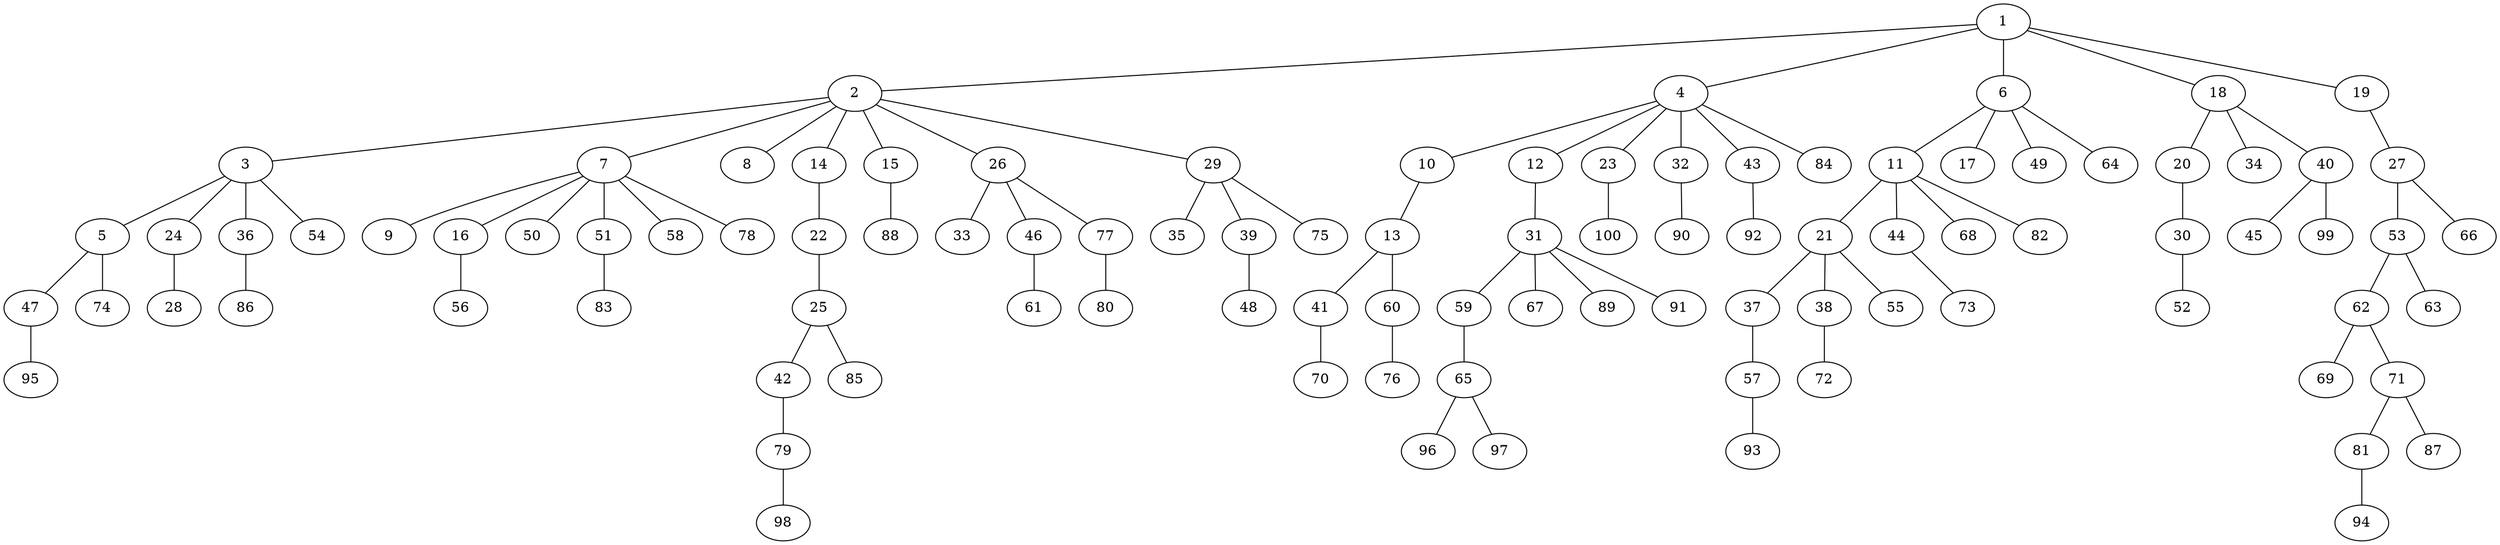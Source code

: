 graph graphname {1--2
1--4
1--6
1--18
1--19
2--3
2--7
2--8
2--14
2--15
2--26
2--29
3--5
3--24
3--36
3--54
4--10
4--12
4--23
4--32
4--43
4--84
5--47
5--74
6--11
6--17
6--49
6--64
7--9
7--16
7--50
7--51
7--58
7--78
10--13
11--21
11--44
11--68
11--82
12--31
13--41
13--60
14--22
15--88
16--56
18--20
18--34
18--40
19--27
20--30
21--37
21--38
21--55
22--25
23--100
24--28
25--42
25--85
26--33
26--46
26--77
27--53
27--66
29--35
29--39
29--75
30--52
31--59
31--67
31--89
31--91
32--90
36--86
37--57
38--72
39--48
40--45
40--99
41--70
42--79
43--92
44--73
46--61
47--95
51--83
53--62
53--63
57--93
59--65
60--76
62--69
62--71
65--96
65--97
71--81
71--87
77--80
79--98
81--94
}